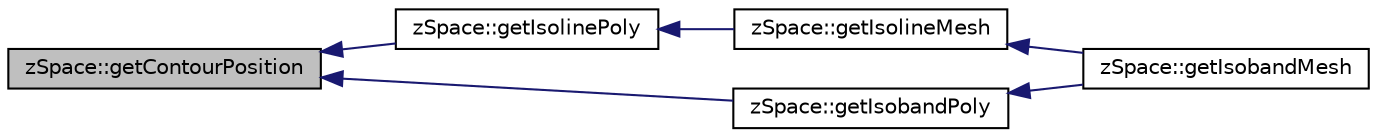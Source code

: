 digraph "zSpace::getContourPosition"
{
  edge [fontname="Helvetica",fontsize="10",labelfontname="Helvetica",labelfontsize="10"];
  node [fontname="Helvetica",fontsize="10",shape=record];
  rankdir="LR";
  Node107 [label="zSpace::getContourPosition",height=0.2,width=0.4,color="black", fillcolor="grey75", style="filled", fontcolor="black"];
  Node107 -> Node108 [dir="back",color="midnightblue",fontsize="10",style="solid",fontname="Helvetica"];
  Node108 [label="zSpace::getIsolinePoly",height=0.2,width=0.4,color="black", fillcolor="white", style="filled",URL="$group__z_scalar_field2_d_utilities.html#gaf7fddb03661f768390489b84311fe0c4",tooltip="This method gets the isoline polygon for the input mesh at the given input face index. "];
  Node108 -> Node109 [dir="back",color="midnightblue",fontsize="10",style="solid",fontname="Helvetica"];
  Node109 [label="zSpace::getIsolineMesh",height=0.2,width=0.4,color="black", fillcolor="white", style="filled",URL="$group__z_scalar_field2_d_utilities.html#ga63d805729d97ddd318cf0700a234b469",tooltip="This method creates a isoline mesh from the input field mesh at the given field threshold. "];
  Node109 -> Node110 [dir="back",color="midnightblue",fontsize="10",style="solid",fontname="Helvetica"];
  Node110 [label="zSpace::getIsobandMesh",height=0.2,width=0.4,color="black", fillcolor="white", style="filled",URL="$group__z_scalar_field2_d_utilities.html#ga45610f4909d8d9800db09f245dc8ba8a",tooltip="This method creates a isoband mesh from the input field mesh at the given field threshold. "];
  Node107 -> Node111 [dir="back",color="midnightblue",fontsize="10",style="solid",fontname="Helvetica"];
  Node111 [label="zSpace::getIsobandPoly",height=0.2,width=0.4,color="black", fillcolor="white", style="filled",URL="$group__z_scalar_field2_d_utilities.html#ga1ca89389f4efa8797dbb5bc9497e2172",tooltip="This method gets the isoline polygon for the input mesh at the given input face index. "];
  Node111 -> Node110 [dir="back",color="midnightblue",fontsize="10",style="solid",fontname="Helvetica"];
}
